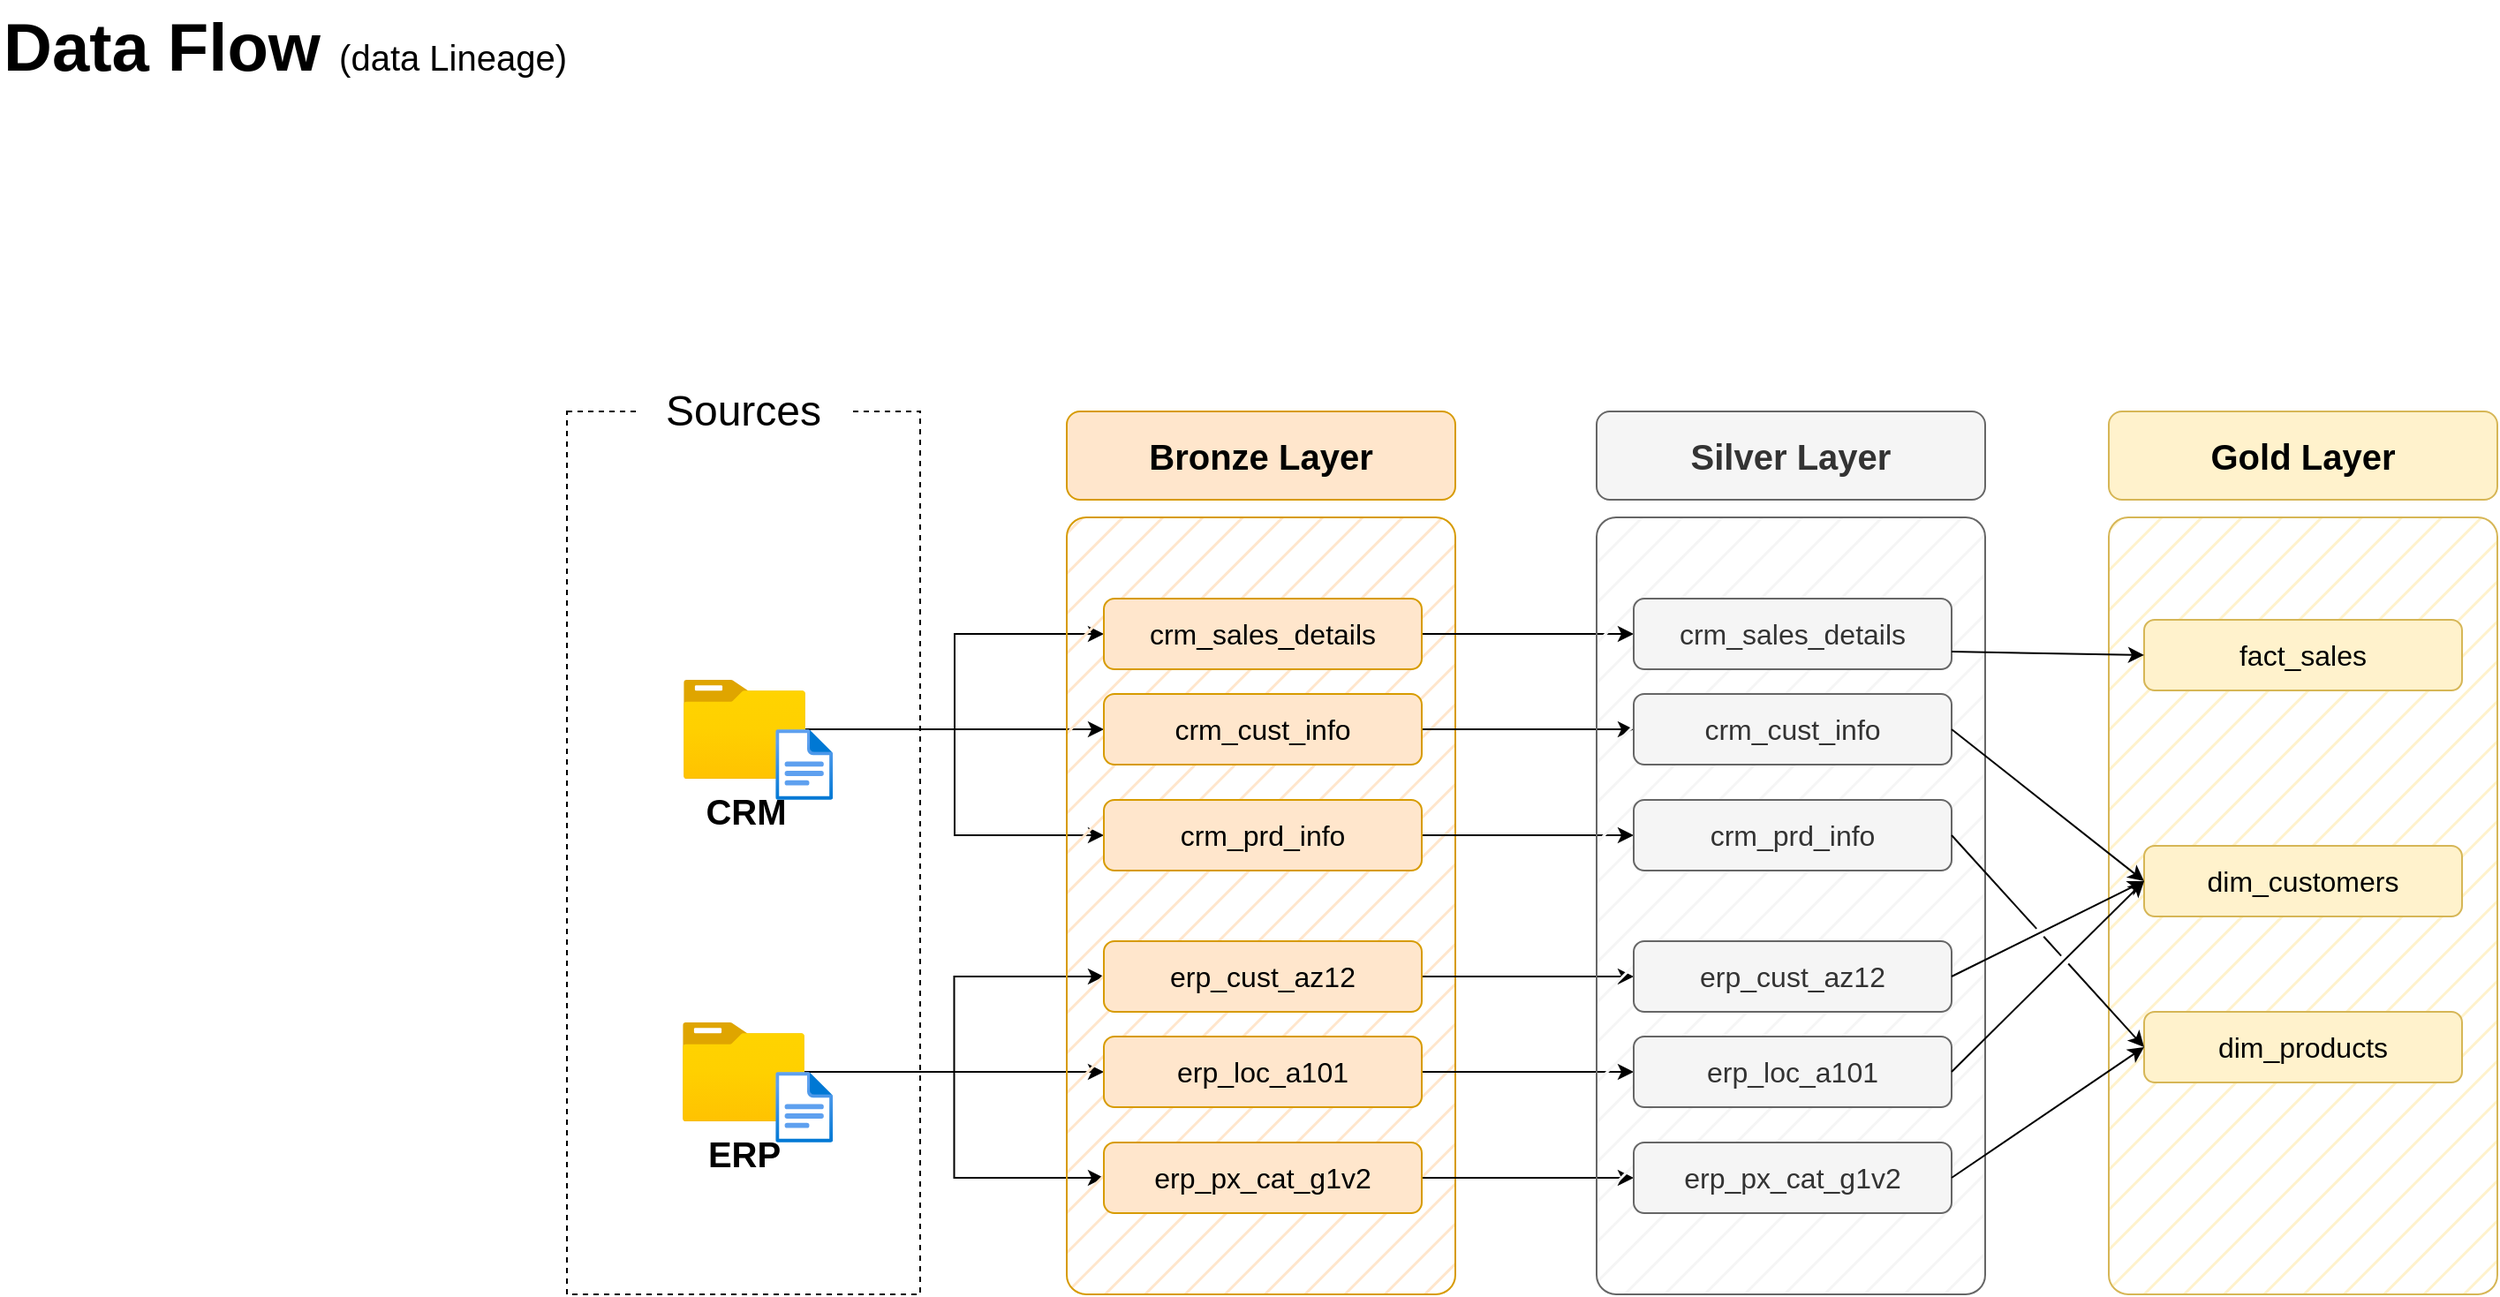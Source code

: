 <mxfile version="26.0.16">
  <diagram name="Data Flow" id="qsl-yLtg4liw6EHXuBID">
    <mxGraphModel dx="2960" dy="1731" grid="1" gridSize="10" guides="1" tooltips="1" connect="1" arrows="1" fold="1" page="1" pageScale="1" pageWidth="1920" pageHeight="1200" math="0" shadow="0">
      <root>
        <mxCell id="PmAsDYt7ePFWswJWPdAt-0" />
        <mxCell id="PmAsDYt7ePFWswJWPdAt-1" parent="PmAsDYt7ePFWswJWPdAt-0" />
        <mxCell id="N5Wro9hiEPlnRRx0mENQ-124" value="&lt;font style=&quot;&quot;&gt;&lt;b&gt;Data Flow &lt;/b&gt;&lt;font style=&quot;font-size: 20px;&quot;&gt;(data Lineage)&lt;/font&gt;&lt;br style=&quot;font-size: 38px;&quot;&gt;&lt;/font&gt;" style="text;html=1;strokeColor=none;fillColor=none;align=left;verticalAlign=middle;whiteSpace=wrap;rounded=0;fontSize=38;fontFamily=Helvetica;" parent="PmAsDYt7ePFWswJWPdAt-1" vertex="1">
          <mxGeometry x="69" y="47" width="396" height="54" as="geometry" />
        </mxCell>
        <mxCell id="n8bJTZ1ovyGtcUzWuUE2-2" value="" style="rounded=0;whiteSpace=wrap;html=1;fillColor=none;dashed=1;" parent="PmAsDYt7ePFWswJWPdAt-1" vertex="1">
          <mxGeometry x="390" y="280" width="200" height="500" as="geometry" />
        </mxCell>
        <mxCell id="n8bJTZ1ovyGtcUzWuUE2-3" value="&lt;font style=&quot;font-size: 24px;&quot;&gt;Sources&lt;/font&gt;" style="rounded=1;whiteSpace=wrap;html=1;strokeColor=none;" parent="PmAsDYt7ePFWswJWPdAt-1" vertex="1">
          <mxGeometry x="430" y="260" width="120" height="40" as="geometry" />
        </mxCell>
        <mxCell id="D8R9sGTT4eO_Y8YIvJOX-3" style="edgeStyle=orthogonalEdgeStyle;rounded=0;orthogonalLoop=1;jettySize=auto;html=1;entryX=0;entryY=0.5;entryDx=0;entryDy=0;" parent="PmAsDYt7ePFWswJWPdAt-1" source="4ZKNdrfmacIxx5nxEuMF-0" target="hnOc7kBfibrwKYlpnwC0-0" edge="1">
          <mxGeometry relative="1" as="geometry" />
        </mxCell>
        <mxCell id="D8R9sGTT4eO_Y8YIvJOX-4" style="edgeStyle=orthogonalEdgeStyle;rounded=0;orthogonalLoop=1;jettySize=auto;html=1;entryX=0;entryY=0.5;entryDx=0;entryDy=0;" parent="PmAsDYt7ePFWswJWPdAt-1" source="4ZKNdrfmacIxx5nxEuMF-0" target="5szykNnx05lKGsdo6Biz-0" edge="1">
          <mxGeometry relative="1" as="geometry" />
        </mxCell>
        <mxCell id="D8R9sGTT4eO_Y8YIvJOX-5" style="edgeStyle=orthogonalEdgeStyle;rounded=0;orthogonalLoop=1;jettySize=auto;html=1;entryX=0;entryY=0.5;entryDx=0;entryDy=0;" parent="PmAsDYt7ePFWswJWPdAt-1" source="4ZKNdrfmacIxx5nxEuMF-0" target="hnOc7kBfibrwKYlpnwC0-1" edge="1">
          <mxGeometry relative="1" as="geometry" />
        </mxCell>
        <mxCell id="4ZKNdrfmacIxx5nxEuMF-0" value="&lt;font style=&quot;font-size: 20px;&quot;&gt;&lt;b&gt;CRM&lt;/b&gt;&lt;/font&gt;" style="image;aspect=fixed;html=1;points=[];align=center;fontSize=12;image=img/lib/azure2/general/Folder_Blank.svg;" parent="PmAsDYt7ePFWswJWPdAt-1" vertex="1">
          <mxGeometry x="456" y="432" width="69" height="56.0" as="geometry" />
        </mxCell>
        <mxCell id="-fXMBUoAsH7tqhl6yJGk-2" style="edgeStyle=orthogonalEdgeStyle;rounded=0;orthogonalLoop=1;jettySize=auto;html=1;entryX=0;entryY=0.5;entryDx=0;entryDy=0;" parent="PmAsDYt7ePFWswJWPdAt-1" source="4ZKNdrfmacIxx5nxEuMF-4" target="D8R9sGTT4eO_Y8YIvJOX-8" edge="1">
          <mxGeometry relative="1" as="geometry" />
        </mxCell>
        <mxCell id="-fXMBUoAsH7tqhl6yJGk-3" style="edgeStyle=orthogonalEdgeStyle;rounded=0;orthogonalLoop=1;jettySize=auto;html=1;entryX=0;entryY=0.5;entryDx=0;entryDy=0;" parent="PmAsDYt7ePFWswJWPdAt-1" source="4ZKNdrfmacIxx5nxEuMF-4" target="D8R9sGTT4eO_Y8YIvJOX-6" edge="1">
          <mxGeometry relative="1" as="geometry" />
        </mxCell>
        <mxCell id="-fXMBUoAsH7tqhl6yJGk-4" style="edgeStyle=orthogonalEdgeStyle;rounded=0;orthogonalLoop=1;jettySize=auto;html=1;" parent="PmAsDYt7ePFWswJWPdAt-1" source="4ZKNdrfmacIxx5nxEuMF-4" target="D8R9sGTT4eO_Y8YIvJOX-7" edge="1">
          <mxGeometry relative="1" as="geometry" />
        </mxCell>
        <mxCell id="4ZKNdrfmacIxx5nxEuMF-4" value="&lt;font style=&quot;font-size: 20px;&quot;&gt;&lt;b&gt;ERP&lt;/b&gt;&lt;/font&gt;" style="image;aspect=fixed;html=1;points=[];align=center;fontSize=12;image=img/lib/azure2/general/Folder_Blank.svg;" parent="PmAsDYt7ePFWswJWPdAt-1" vertex="1">
          <mxGeometry x="455.5" y="626" width="69" height="56.0" as="geometry" />
        </mxCell>
        <mxCell id="4ZKNdrfmacIxx5nxEuMF-5" value="" style="rounded=1;whiteSpace=wrap;html=1;fillColor=#ffe6cc;strokeColor=#d79b00;fillStyle=hatch;arcSize=5;" parent="PmAsDYt7ePFWswJWPdAt-1" vertex="1">
          <mxGeometry x="673" y="340" width="220" height="440" as="geometry" />
        </mxCell>
        <mxCell id="4ZKNdrfmacIxx5nxEuMF-6" value="Bronze Layer" style="rounded=1;whiteSpace=wrap;html=1;fillColor=#ffe6cc;strokeColor=#d79b00;fontSize=20;fontStyle=1" parent="PmAsDYt7ePFWswJWPdAt-1" vertex="1">
          <mxGeometry x="673" y="280" width="220" height="50" as="geometry" />
        </mxCell>
        <mxCell id="-fXMBUoAsH7tqhl6yJGk-13" style="edgeStyle=orthogonalEdgeStyle;rounded=0;orthogonalLoop=1;jettySize=auto;html=1;entryX=0;entryY=0.5;entryDx=0;entryDy=0;" parent="PmAsDYt7ePFWswJWPdAt-1" source="5szykNnx05lKGsdo6Biz-0" target="-fXMBUoAsH7tqhl6yJGk-7" edge="1">
          <mxGeometry relative="1" as="geometry" />
        </mxCell>
        <mxCell id="5szykNnx05lKGsdo6Biz-0" value="crm_sales_details" style="rounded=1;whiteSpace=wrap;html=1;fillColor=#ffe6cc;strokeColor=#d79b00;fontSize=16;fontStyle=0" parent="PmAsDYt7ePFWswJWPdAt-1" vertex="1">
          <mxGeometry x="694" y="386" width="180" height="40" as="geometry" />
        </mxCell>
        <mxCell id="-fXMBUoAsH7tqhl6yJGk-14" style="edgeStyle=orthogonalEdgeStyle;rounded=0;orthogonalLoop=1;jettySize=auto;html=1;" parent="PmAsDYt7ePFWswJWPdAt-1" source="hnOc7kBfibrwKYlpnwC0-0" target="-fXMBUoAsH7tqhl6yJGk-8" edge="1">
          <mxGeometry relative="1" as="geometry" />
        </mxCell>
        <mxCell id="hnOc7kBfibrwKYlpnwC0-0" value="crm_cust_info" style="rounded=1;whiteSpace=wrap;html=1;fillColor=#ffe6cc;strokeColor=#d79b00;fontSize=16;fontStyle=0" parent="PmAsDYt7ePFWswJWPdAt-1" vertex="1">
          <mxGeometry x="694" y="440" width="180" height="40" as="geometry" />
        </mxCell>
        <mxCell id="-fXMBUoAsH7tqhl6yJGk-15" style="edgeStyle=orthogonalEdgeStyle;rounded=0;orthogonalLoop=1;jettySize=auto;html=1;entryX=0;entryY=0.5;entryDx=0;entryDy=0;" parent="PmAsDYt7ePFWswJWPdAt-1" source="hnOc7kBfibrwKYlpnwC0-1" target="-fXMBUoAsH7tqhl6yJGk-9" edge="1">
          <mxGeometry relative="1" as="geometry" />
        </mxCell>
        <mxCell id="hnOc7kBfibrwKYlpnwC0-1" value="crm_prd_info" style="rounded=1;whiteSpace=wrap;html=1;fillColor=#ffe6cc;strokeColor=#d79b00;fontSize=16;fontStyle=0" parent="PmAsDYt7ePFWswJWPdAt-1" vertex="1">
          <mxGeometry x="694" y="500" width="180" height="40" as="geometry" />
        </mxCell>
        <mxCell id="-fXMBUoAsH7tqhl6yJGk-16" style="edgeStyle=orthogonalEdgeStyle;rounded=0;orthogonalLoop=1;jettySize=auto;html=1;entryX=0;entryY=0.5;entryDx=0;entryDy=0;" parent="PmAsDYt7ePFWswJWPdAt-1" source="D8R9sGTT4eO_Y8YIvJOX-6" target="-fXMBUoAsH7tqhl6yJGk-10" edge="1">
          <mxGeometry relative="1" as="geometry" />
        </mxCell>
        <mxCell id="D8R9sGTT4eO_Y8YIvJOX-6" value="erp_cust_az12" style="rounded=1;whiteSpace=wrap;html=1;fillColor=#ffe6cc;strokeColor=#d79b00;fontSize=16;fontStyle=0" parent="PmAsDYt7ePFWswJWPdAt-1" vertex="1">
          <mxGeometry x="694" y="580" width="180" height="40" as="geometry" />
        </mxCell>
        <mxCell id="-fXMBUoAsH7tqhl6yJGk-17" style="edgeStyle=orthogonalEdgeStyle;rounded=0;orthogonalLoop=1;jettySize=auto;html=1;entryX=0;entryY=0.5;entryDx=0;entryDy=0;" parent="PmAsDYt7ePFWswJWPdAt-1" source="D8R9sGTT4eO_Y8YIvJOX-7" target="-fXMBUoAsH7tqhl6yJGk-11" edge="1">
          <mxGeometry relative="1" as="geometry" />
        </mxCell>
        <mxCell id="D8R9sGTT4eO_Y8YIvJOX-7" value="erp_loc_a101" style="rounded=1;whiteSpace=wrap;html=1;fillColor=#ffe6cc;strokeColor=#d79b00;fontSize=16;fontStyle=0" parent="PmAsDYt7ePFWswJWPdAt-1" vertex="1">
          <mxGeometry x="694" y="634" width="180" height="40" as="geometry" />
        </mxCell>
        <mxCell id="-fXMBUoAsH7tqhl6yJGk-18" style="edgeStyle=orthogonalEdgeStyle;rounded=0;orthogonalLoop=1;jettySize=auto;html=1;entryX=0;entryY=0.5;entryDx=0;entryDy=0;" parent="PmAsDYt7ePFWswJWPdAt-1" source="D8R9sGTT4eO_Y8YIvJOX-8" target="-fXMBUoAsH7tqhl6yJGk-12" edge="1">
          <mxGeometry relative="1" as="geometry" />
        </mxCell>
        <mxCell id="D8R9sGTT4eO_Y8YIvJOX-8" value="erp_px_cat_g1v2" style="rounded=1;whiteSpace=wrap;html=1;fillColor=#ffe6cc;strokeColor=#d79b00;fontSize=16;fontStyle=0" parent="PmAsDYt7ePFWswJWPdAt-1" vertex="1">
          <mxGeometry x="694" y="694" width="180" height="40" as="geometry" />
        </mxCell>
        <mxCell id="-fXMBUoAsH7tqhl6yJGk-5" value="" style="rounded=1;whiteSpace=wrap;html=1;fillColor=#f5f5f5;strokeColor=#666666;fillStyle=hatch;arcSize=5;fontColor=#333333;" parent="PmAsDYt7ePFWswJWPdAt-1" vertex="1">
          <mxGeometry x="973" y="340" width="220" height="440" as="geometry" />
        </mxCell>
        <mxCell id="-fXMBUoAsH7tqhl6yJGk-6" value="Silver Layer" style="rounded=1;whiteSpace=wrap;html=1;fillColor=#f5f5f5;strokeColor=#666666;fontSize=20;fontStyle=1;fontColor=#333333;" parent="PmAsDYt7ePFWswJWPdAt-1" vertex="1">
          <mxGeometry x="973" y="280" width="220" height="50" as="geometry" />
        </mxCell>
        <mxCell id="-fXMBUoAsH7tqhl6yJGk-7" value="crm_sales_details" style="rounded=1;whiteSpace=wrap;html=1;fillColor=#f5f5f5;strokeColor=#666666;fontSize=16;fontStyle=0;fontColor=#333333;" parent="PmAsDYt7ePFWswJWPdAt-1" vertex="1">
          <mxGeometry x="994" y="386" width="180" height="40" as="geometry" />
        </mxCell>
        <mxCell id="-fXMBUoAsH7tqhl6yJGk-8" value="crm_cust_info" style="rounded=1;whiteSpace=wrap;html=1;fillColor=#f5f5f5;strokeColor=#666666;fontSize=16;fontStyle=0;fontColor=#333333;" parent="PmAsDYt7ePFWswJWPdAt-1" vertex="1">
          <mxGeometry x="994" y="440" width="180" height="40" as="geometry" />
        </mxCell>
        <mxCell id="-fXMBUoAsH7tqhl6yJGk-9" value="crm_prd_info" style="rounded=1;whiteSpace=wrap;html=1;fillColor=#f5f5f5;strokeColor=#666666;fontSize=16;fontStyle=0;fontColor=#333333;" parent="PmAsDYt7ePFWswJWPdAt-1" vertex="1">
          <mxGeometry x="994" y="500" width="180" height="40" as="geometry" />
        </mxCell>
        <mxCell id="-fXMBUoAsH7tqhl6yJGk-10" value="erp_cust_az12" style="rounded=1;whiteSpace=wrap;html=1;fillColor=#f5f5f5;strokeColor=#666666;fontSize=16;fontStyle=0;fontColor=#333333;" parent="PmAsDYt7ePFWswJWPdAt-1" vertex="1">
          <mxGeometry x="994" y="580" width="180" height="40" as="geometry" />
        </mxCell>
        <mxCell id="-fXMBUoAsH7tqhl6yJGk-11" value="erp_loc_a101" style="rounded=1;whiteSpace=wrap;html=1;fillColor=#f5f5f5;strokeColor=#666666;fontSize=16;fontStyle=0;fontColor=#333333;" parent="PmAsDYt7ePFWswJWPdAt-1" vertex="1">
          <mxGeometry x="994" y="634" width="180" height="40" as="geometry" />
        </mxCell>
        <mxCell id="-fXMBUoAsH7tqhl6yJGk-12" value="erp_px_cat_g1v2" style="rounded=1;whiteSpace=wrap;html=1;fillColor=#f5f5f5;strokeColor=#666666;fontSize=16;fontStyle=0;fontColor=#333333;" parent="PmAsDYt7ePFWswJWPdAt-1" vertex="1">
          <mxGeometry x="994" y="694" width="180" height="40" as="geometry" />
        </mxCell>
        <mxCell id="-fXMBUoAsH7tqhl6yJGk-19" value="" style="rounded=1;whiteSpace=wrap;html=1;fillColor=#fff2cc;strokeColor=#d6b656;fillStyle=hatch;arcSize=5;" parent="PmAsDYt7ePFWswJWPdAt-1" vertex="1">
          <mxGeometry x="1263" y="340" width="220" height="440" as="geometry" />
        </mxCell>
        <mxCell id="-fXMBUoAsH7tqhl6yJGk-20" value="Gold Layer" style="rounded=1;whiteSpace=wrap;html=1;fillColor=#fff2cc;strokeColor=#d6b656;fontSize=20;fontStyle=1;" parent="PmAsDYt7ePFWswJWPdAt-1" vertex="1">
          <mxGeometry x="1263" y="280" width="220" height="50" as="geometry" />
        </mxCell>
        <mxCell id="-fXMBUoAsH7tqhl6yJGk-21" value="fact_sales" style="rounded=1;whiteSpace=wrap;html=1;fillColor=#fff2cc;strokeColor=#d6b656;fontSize=16;fontStyle=0;" parent="PmAsDYt7ePFWswJWPdAt-1" vertex="1">
          <mxGeometry x="1283" y="398" width="180" height="40" as="geometry" />
        </mxCell>
        <mxCell id="-fXMBUoAsH7tqhl6yJGk-22" value="dim_customers" style="rounded=1;whiteSpace=wrap;html=1;fillColor=#fff2cc;strokeColor=#d6b656;fontSize=16;fontStyle=0;" parent="PmAsDYt7ePFWswJWPdAt-1" vertex="1">
          <mxGeometry x="1283" y="526" width="180" height="40" as="geometry" />
        </mxCell>
        <mxCell id="-fXMBUoAsH7tqhl6yJGk-23" value="dim_products" style="rounded=1;whiteSpace=wrap;html=1;fillColor=#fff2cc;strokeColor=#d6b656;fontSize=16;fontStyle=0;" parent="PmAsDYt7ePFWswJWPdAt-1" vertex="1">
          <mxGeometry x="1283" y="620" width="180" height="40" as="geometry" />
        </mxCell>
        <mxCell id="rLLwbepbl8jkTRF7aM6J-0" value="" style="endArrow=classic;html=1;rounded=0;exitX=1;exitY=0.75;exitDx=0;exitDy=0;entryX=0;entryY=0.5;entryDx=0;entryDy=0;" parent="PmAsDYt7ePFWswJWPdAt-1" source="-fXMBUoAsH7tqhl6yJGk-7" target="-fXMBUoAsH7tqhl6yJGk-21" edge="1">
          <mxGeometry width="50" height="50" relative="1" as="geometry">
            <mxPoint x="1203" y="510" as="sourcePoint" />
            <mxPoint x="1253" y="460" as="targetPoint" />
          </mxGeometry>
        </mxCell>
        <mxCell id="rLLwbepbl8jkTRF7aM6J-2" value="" style="endArrow=classic;html=1;rounded=0;exitX=1;exitY=0.5;exitDx=0;exitDy=0;entryX=0;entryY=0.5;entryDx=0;entryDy=0;jumpStyle=gap;" parent="PmAsDYt7ePFWswJWPdAt-1" source="-fXMBUoAsH7tqhl6yJGk-8" target="-fXMBUoAsH7tqhl6yJGk-22" edge="1">
          <mxGeometry width="50" height="50" relative="1" as="geometry">
            <mxPoint x="1184" y="426" as="sourcePoint" />
            <mxPoint x="1303" y="430" as="targetPoint" />
          </mxGeometry>
        </mxCell>
        <mxCell id="rLLwbepbl8jkTRF7aM6J-3" value="" style="endArrow=classic;html=1;rounded=0;exitX=1;exitY=0.5;exitDx=0;exitDy=0;entryX=0;entryY=0.5;entryDx=0;entryDy=0;jumpStyle=gap;" parent="PmAsDYt7ePFWswJWPdAt-1" source="-fXMBUoAsH7tqhl6yJGk-10" target="-fXMBUoAsH7tqhl6yJGk-22" edge="1">
          <mxGeometry width="50" height="50" relative="1" as="geometry">
            <mxPoint x="1184" y="470" as="sourcePoint" />
            <mxPoint x="1293" y="556" as="targetPoint" />
          </mxGeometry>
        </mxCell>
        <mxCell id="rLLwbepbl8jkTRF7aM6J-4" value="" style="endArrow=classic;html=1;rounded=0;exitX=1;exitY=0.5;exitDx=0;exitDy=0;entryX=0;entryY=0.5;entryDx=0;entryDy=0;jumpStyle=gap;" parent="PmAsDYt7ePFWswJWPdAt-1" source="-fXMBUoAsH7tqhl6yJGk-11" target="-fXMBUoAsH7tqhl6yJGk-22" edge="1">
          <mxGeometry width="50" height="50" relative="1" as="geometry">
            <mxPoint x="1184" y="610" as="sourcePoint" />
            <mxPoint x="1293" y="556" as="targetPoint" />
          </mxGeometry>
        </mxCell>
        <mxCell id="_nexJ7K3K1sAFrfDnuwc-0" value="" style="endArrow=classic;html=1;rounded=0;exitX=1;exitY=0.5;exitDx=0;exitDy=0;entryX=0;entryY=0.5;entryDx=0;entryDy=0;jumpStyle=gap;" parent="PmAsDYt7ePFWswJWPdAt-1" source="-fXMBUoAsH7tqhl6yJGk-9" target="-fXMBUoAsH7tqhl6yJGk-23" edge="1">
          <mxGeometry width="50" height="50" relative="1" as="geometry">
            <mxPoint x="1184" y="470" as="sourcePoint" />
            <mxPoint x="1293" y="556" as="targetPoint" />
          </mxGeometry>
        </mxCell>
        <mxCell id="_nexJ7K3K1sAFrfDnuwc-1" value="" style="endArrow=classic;html=1;rounded=0;exitX=1;exitY=0.5;exitDx=0;exitDy=0;entryX=0;entryY=0.5;entryDx=0;entryDy=0;jumpStyle=gap;" parent="PmAsDYt7ePFWswJWPdAt-1" source="-fXMBUoAsH7tqhl6yJGk-12" target="-fXMBUoAsH7tqhl6yJGk-23" edge="1">
          <mxGeometry width="50" height="50" relative="1" as="geometry">
            <mxPoint x="1184" y="530" as="sourcePoint" />
            <mxPoint x="1293" y="650" as="targetPoint" />
          </mxGeometry>
        </mxCell>
        <mxCell id="hYor6iIa-aKugMJ0ksJW-2" value="" style="image;aspect=fixed;html=1;points=[];align=center;fontSize=12;image=img/lib/azure2/general/File.svg;" parent="PmAsDYt7ePFWswJWPdAt-1" vertex="1">
          <mxGeometry x="508.12" y="460" width="32.46" height="40" as="geometry" />
        </mxCell>
        <mxCell id="hYor6iIa-aKugMJ0ksJW-4" value="" style="image;aspect=fixed;html=1;points=[];align=center;fontSize=12;image=img/lib/azure2/general/File.svg;" parent="PmAsDYt7ePFWswJWPdAt-1" vertex="1">
          <mxGeometry x="508.12" y="654" width="32.46" height="40" as="geometry" />
        </mxCell>
      </root>
    </mxGraphModel>
  </diagram>
</mxfile>
